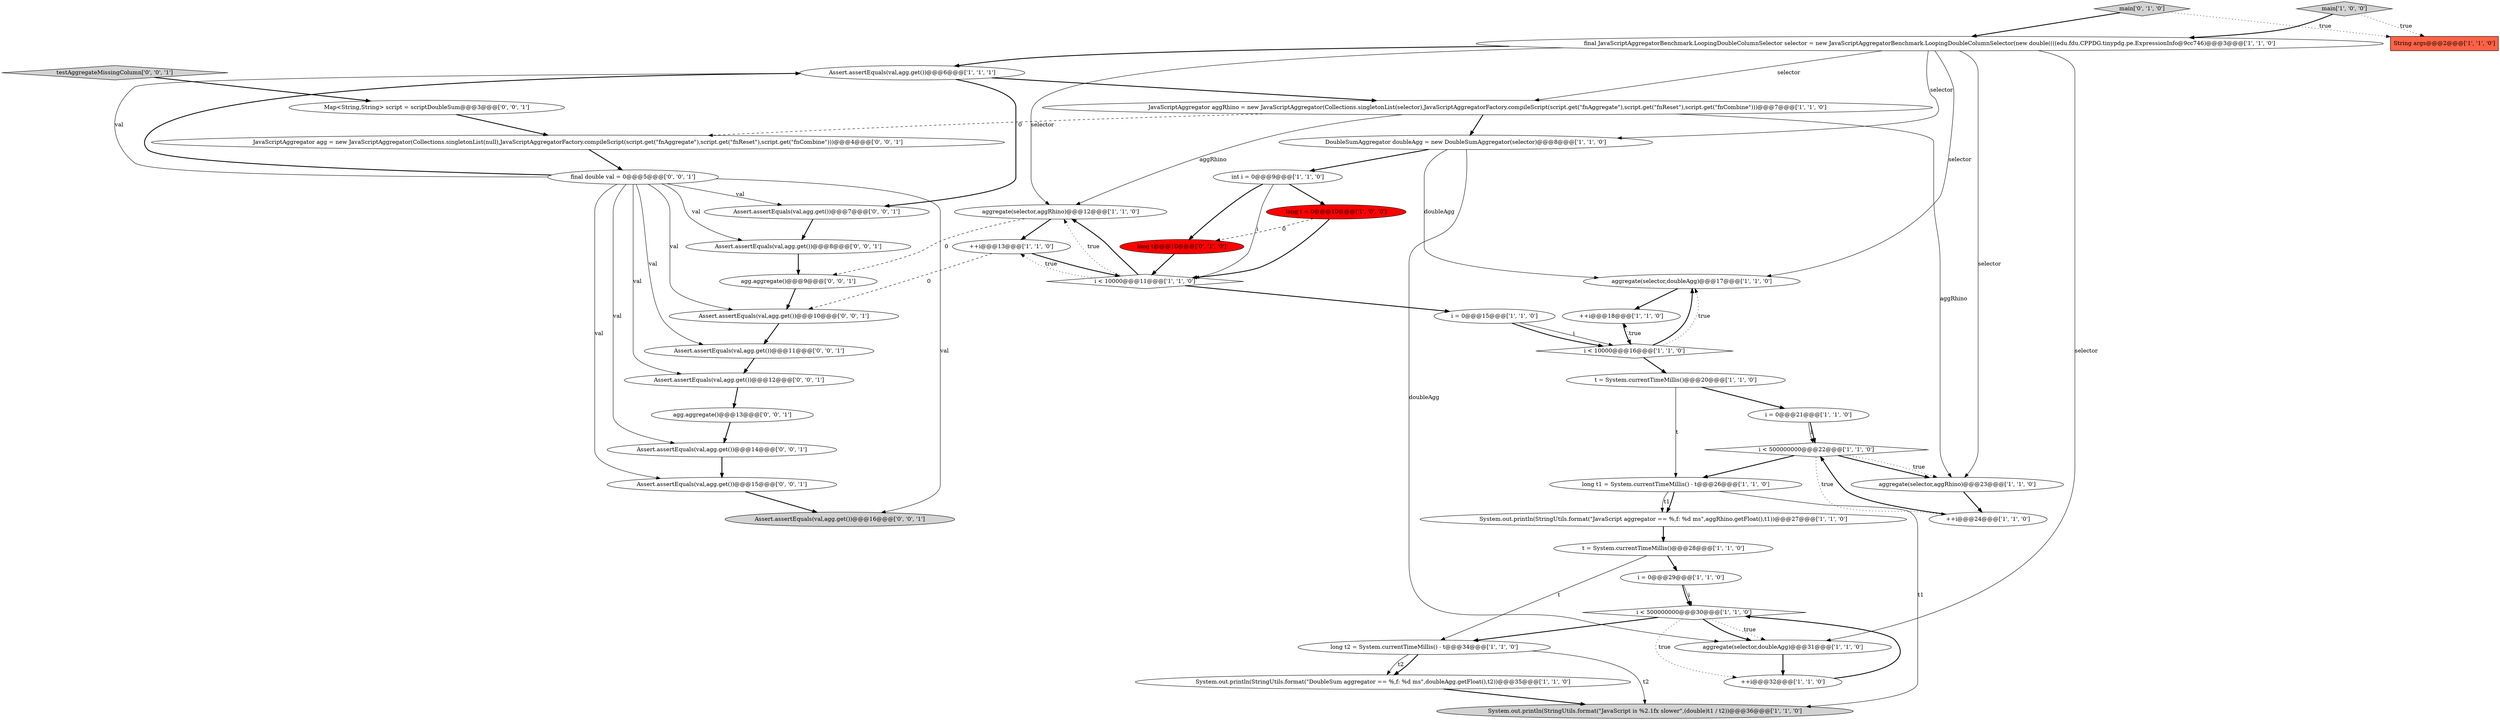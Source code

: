digraph {
25 [style = filled, label = "aggregate(selector,doubleAgg)@@@17@@@['1', '1', '0']", fillcolor = white, shape = ellipse image = "AAA0AAABBB1BBB"];
17 [style = filled, label = "i < 10000@@@16@@@['1', '1', '0']", fillcolor = white, shape = diamond image = "AAA0AAABBB1BBB"];
40 [style = filled, label = "Assert.assertEquals(val,agg.get())@@@14@@@['0', '0', '1']", fillcolor = white, shape = ellipse image = "AAA0AAABBB3BBB"];
20 [style = filled, label = "aggregate(selector,aggRhino)@@@23@@@['1', '1', '0']", fillcolor = white, shape = ellipse image = "AAA0AAABBB1BBB"];
23 [style = filled, label = "final JavaScriptAggregatorBenchmark.LoopingDoubleColumnSelector selector = new JavaScriptAggregatorBenchmark.LoopingDoubleColumnSelector(new double((((edu.fdu.CPPDG.tinypdg.pe.ExpressionInfo@9cc746)@@@3@@@['1', '1', '0']", fillcolor = white, shape = ellipse image = "AAA0AAABBB1BBB"];
27 [style = filled, label = "++i@@@18@@@['1', '1', '0']", fillcolor = white, shape = ellipse image = "AAA0AAABBB1BBB"];
1 [style = filled, label = "long t2 = System.currentTimeMillis() - t@@@34@@@['1', '1', '0']", fillcolor = white, shape = ellipse image = "AAA0AAABBB1BBB"];
13 [style = filled, label = "aggregate(selector,aggRhino)@@@12@@@['1', '1', '0']", fillcolor = white, shape = ellipse image = "AAA0AAABBB1BBB"];
9 [style = filled, label = "Assert.assertEquals(val,agg.get())@@@6@@@['1', '1', '1']", fillcolor = white, shape = ellipse image = "AAA0AAABBB1BBB"];
7 [style = filled, label = "i < 500000000@@@22@@@['1', '1', '0']", fillcolor = white, shape = diamond image = "AAA0AAABBB1BBB"];
6 [style = filled, label = "t = System.currentTimeMillis()@@@20@@@['1', '1', '0']", fillcolor = white, shape = ellipse image = "AAA0AAABBB1BBB"];
16 [style = filled, label = "String args@@@2@@@['1', '1', '0']", fillcolor = tomato, shape = box image = "AAA0AAABBB1BBB"];
22 [style = filled, label = "System.out.println(StringUtils.format(\"DoubleSum aggregator == %,f: %d ms\",doubleAgg.getFloat(),t2))@@@35@@@['1', '1', '0']", fillcolor = white, shape = ellipse image = "AAA0AAABBB1BBB"];
45 [style = filled, label = "testAggregateMissingColumn['0', '0', '1']", fillcolor = lightgray, shape = diamond image = "AAA0AAABBB3BBB"];
33 [style = filled, label = "Assert.assertEquals(val,agg.get())@@@10@@@['0', '0', '1']", fillcolor = white, shape = ellipse image = "AAA0AAABBB3BBB"];
28 [style = filled, label = "t = System.currentTimeMillis()@@@28@@@['1', '1', '0']", fillcolor = white, shape = ellipse image = "AAA0AAABBB1BBB"];
3 [style = filled, label = "long t = 0@@@10@@@['1', '0', '0']", fillcolor = red, shape = ellipse image = "AAA1AAABBB1BBB"];
0 [style = filled, label = "aggregate(selector,doubleAgg)@@@31@@@['1', '1', '0']", fillcolor = white, shape = ellipse image = "AAA0AAABBB1BBB"];
43 [style = filled, label = "agg.aggregate()@@@9@@@['0', '0', '1']", fillcolor = white, shape = ellipse image = "AAA0AAABBB3BBB"];
5 [style = filled, label = "++i@@@32@@@['1', '1', '0']", fillcolor = white, shape = ellipse image = "AAA0AAABBB1BBB"];
38 [style = filled, label = "Assert.assertEquals(val,agg.get())@@@7@@@['0', '0', '1']", fillcolor = white, shape = ellipse image = "AAA0AAABBB3BBB"];
37 [style = filled, label = "Assert.assertEquals(val,agg.get())@@@16@@@['0', '0', '1']", fillcolor = lightgray, shape = ellipse image = "AAA0AAABBB3BBB"];
8 [style = filled, label = "System.out.println(StringUtils.format(\"JavaScript is %2.1fx slower\",(double)t1 / t2))@@@36@@@['1', '1', '0']", fillcolor = lightgray, shape = ellipse image = "AAA0AAABBB1BBB"];
11 [style = filled, label = "JavaScriptAggregator aggRhino = new JavaScriptAggregator(Collections.singletonList(selector),JavaScriptAggregatorFactory.compileScript(script.get(\"fnAggregate\"),script.get(\"fnReset\"),script.get(\"fnCombine\")))@@@7@@@['1', '1', '0']", fillcolor = white, shape = ellipse image = "AAA0AAABBB1BBB"];
2 [style = filled, label = "i = 0@@@21@@@['1', '1', '0']", fillcolor = white, shape = ellipse image = "AAA0AAABBB1BBB"];
30 [style = filled, label = "main['0', '1', '0']", fillcolor = lightgray, shape = diamond image = "AAA0AAABBB2BBB"];
29 [style = filled, label = "i < 500000000@@@30@@@['1', '1', '0']", fillcolor = white, shape = diamond image = "AAA0AAABBB1BBB"];
39 [style = filled, label = "JavaScriptAggregator agg = new JavaScriptAggregator(Collections.singletonList(null),JavaScriptAggregatorFactory.compileScript(script.get(\"fnAggregate\"),script.get(\"fnReset\"),script.get(\"fnCombine\")))@@@4@@@['0', '0', '1']", fillcolor = white, shape = ellipse image = "AAA0AAABBB3BBB"];
41 [style = filled, label = "agg.aggregate()@@@13@@@['0', '0', '1']", fillcolor = white, shape = ellipse image = "AAA0AAABBB3BBB"];
44 [style = filled, label = "Assert.assertEquals(val,agg.get())@@@11@@@['0', '0', '1']", fillcolor = white, shape = ellipse image = "AAA0AAABBB3BBB"];
10 [style = filled, label = "++i@@@24@@@['1', '1', '0']", fillcolor = white, shape = ellipse image = "AAA0AAABBB1BBB"];
31 [style = filled, label = "long t@@@10@@@['0', '1', '0']", fillcolor = red, shape = ellipse image = "AAA1AAABBB2BBB"];
32 [style = filled, label = "Map<String,String> script = scriptDoubleSum@@@3@@@['0', '0', '1']", fillcolor = white, shape = ellipse image = "AAA0AAABBB3BBB"];
4 [style = filled, label = "i = 0@@@15@@@['1', '1', '0']", fillcolor = white, shape = ellipse image = "AAA0AAABBB1BBB"];
26 [style = filled, label = "i = 0@@@29@@@['1', '1', '0']", fillcolor = white, shape = ellipse image = "AAA0AAABBB1BBB"];
12 [style = filled, label = "DoubleSumAggregator doubleAgg = new DoubleSumAggregator(selector)@@@8@@@['1', '1', '0']", fillcolor = white, shape = ellipse image = "AAA0AAABBB1BBB"];
19 [style = filled, label = "long t1 = System.currentTimeMillis() - t@@@26@@@['1', '1', '0']", fillcolor = white, shape = ellipse image = "AAA0AAABBB1BBB"];
15 [style = filled, label = "int i = 0@@@9@@@['1', '1', '0']", fillcolor = white, shape = ellipse image = "AAA0AAABBB1BBB"];
34 [style = filled, label = "Assert.assertEquals(val,agg.get())@@@15@@@['0', '0', '1']", fillcolor = white, shape = ellipse image = "AAA0AAABBB3BBB"];
35 [style = filled, label = "final double val = 0@@@5@@@['0', '0', '1']", fillcolor = white, shape = ellipse image = "AAA0AAABBB3BBB"];
42 [style = filled, label = "Assert.assertEquals(val,agg.get())@@@8@@@['0', '0', '1']", fillcolor = white, shape = ellipse image = "AAA0AAABBB3BBB"];
14 [style = filled, label = "main['1', '0', '0']", fillcolor = lightgray, shape = diamond image = "AAA0AAABBB1BBB"];
36 [style = filled, label = "Assert.assertEquals(val,agg.get())@@@12@@@['0', '0', '1']", fillcolor = white, shape = ellipse image = "AAA0AAABBB3BBB"];
24 [style = filled, label = "++i@@@13@@@['1', '1', '0']", fillcolor = white, shape = ellipse image = "AAA0AAABBB1BBB"];
18 [style = filled, label = "i < 10000@@@11@@@['1', '1', '0']", fillcolor = white, shape = diamond image = "AAA0AAABBB1BBB"];
21 [style = filled, label = "System.out.println(StringUtils.format(\"JavaScript aggregator == %,f: %d ms\",aggRhino.getFloat(),t1))@@@27@@@['1', '1', '0']", fillcolor = white, shape = ellipse image = "AAA0AAABBB1BBB"];
17->25 [style = bold, label=""];
9->11 [style = bold, label=""];
29->5 [style = dotted, label="true"];
29->0 [style = bold, label=""];
19->21 [style = solid, label="t1"];
38->42 [style = bold, label=""];
28->1 [style = solid, label="t"];
21->28 [style = bold, label=""];
3->18 [style = bold, label=""];
22->8 [style = bold, label=""];
23->0 [style = solid, label="selector"];
11->39 [style = dashed, label="0"];
27->17 [style = bold, label=""];
12->25 [style = solid, label="doubleAgg"];
29->1 [style = bold, label=""];
9->38 [style = bold, label=""];
33->44 [style = bold, label=""];
17->27 [style = dotted, label="true"];
35->40 [style = solid, label="val"];
18->13 [style = dotted, label="true"];
23->25 [style = solid, label="selector"];
5->29 [style = bold, label=""];
7->10 [style = dotted, label="true"];
36->41 [style = bold, label=""];
3->31 [style = dashed, label="0"];
24->33 [style = dashed, label="0"];
15->18 [style = solid, label="i"];
11->12 [style = bold, label=""];
40->34 [style = bold, label=""];
23->11 [style = solid, label="selector"];
24->18 [style = bold, label=""];
10->7 [style = bold, label=""];
35->36 [style = solid, label="val"];
4->17 [style = solid, label="i"];
11->13 [style = solid, label="aggRhino"];
35->37 [style = solid, label="val"];
6->2 [style = bold, label=""];
25->27 [style = bold, label=""];
18->4 [style = bold, label=""];
15->31 [style = bold, label=""];
39->35 [style = bold, label=""];
35->44 [style = solid, label="val"];
43->33 [style = bold, label=""];
35->42 [style = solid, label="val"];
29->0 [style = dotted, label="true"];
26->29 [style = solid, label="i"];
13->43 [style = dashed, label="0"];
13->24 [style = bold, label=""];
4->17 [style = bold, label=""];
17->6 [style = bold, label=""];
35->9 [style = solid, label="val"];
35->9 [style = bold, label=""];
18->24 [style = dotted, label="true"];
45->32 [style = bold, label=""];
28->26 [style = bold, label=""];
7->20 [style = bold, label=""];
19->8 [style = solid, label="t1"];
15->3 [style = bold, label=""];
1->22 [style = solid, label="t2"];
23->13 [style = solid, label="selector"];
14->16 [style = dotted, label="true"];
17->25 [style = dotted, label="true"];
14->23 [style = bold, label=""];
41->40 [style = bold, label=""];
6->19 [style = solid, label="t"];
32->39 [style = bold, label=""];
11->20 [style = solid, label="aggRhino"];
1->8 [style = solid, label="t2"];
7->19 [style = bold, label=""];
0->5 [style = bold, label=""];
2->7 [style = solid, label="i"];
19->21 [style = bold, label=""];
42->43 [style = bold, label=""];
44->36 [style = bold, label=""];
23->20 [style = solid, label="selector"];
26->29 [style = bold, label=""];
30->23 [style = bold, label=""];
12->15 [style = bold, label=""];
31->18 [style = bold, label=""];
23->12 [style = solid, label="selector"];
12->0 [style = solid, label="doubleAgg"];
20->10 [style = bold, label=""];
1->22 [style = bold, label=""];
7->20 [style = dotted, label="true"];
34->37 [style = bold, label=""];
30->16 [style = dotted, label="true"];
35->38 [style = solid, label="val"];
18->13 [style = bold, label=""];
2->7 [style = bold, label=""];
35->34 [style = solid, label="val"];
23->9 [style = bold, label=""];
35->33 [style = solid, label="val"];
}
